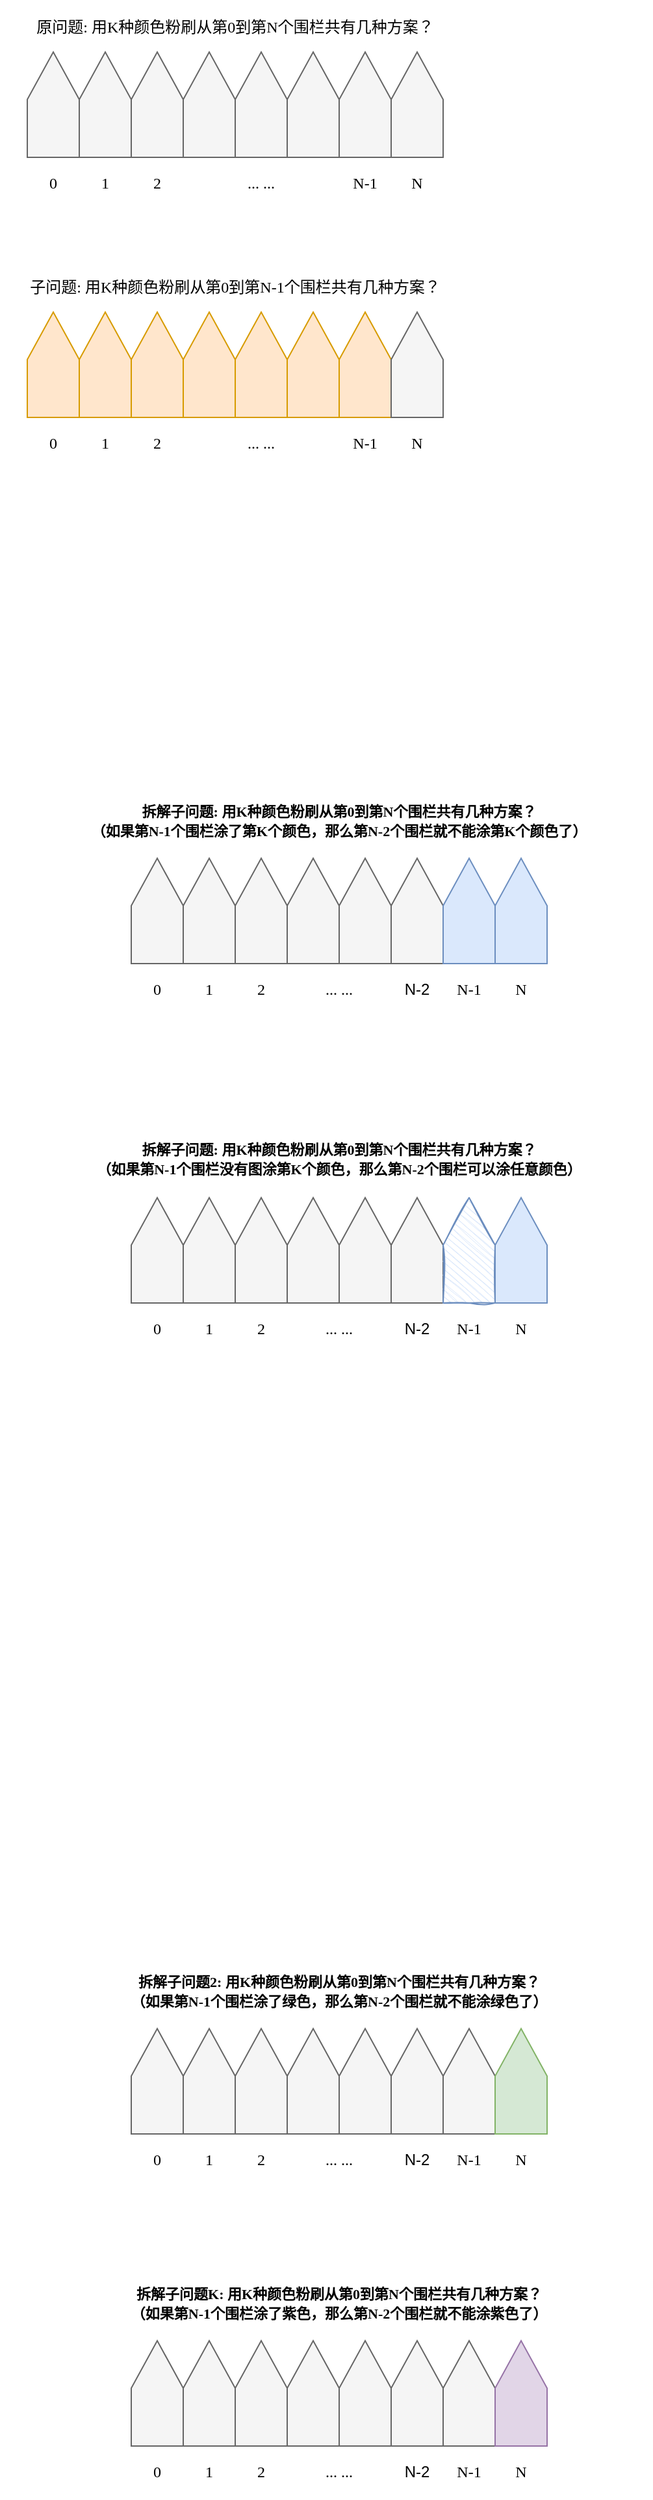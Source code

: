 <mxfile version="15.9.4" type="github">
  <diagram id="-Hms3Ord6JWQyXrHl9uA" name="第 1 页">
    <mxGraphModel dx="1422" dy="754" grid="1" gridSize="10" guides="1" tooltips="1" connect="1" arrows="1" fold="1" page="1" pageScale="1" pageWidth="827" pageHeight="1169" math="0" shadow="0">
      <root>
        <mxCell id="0" />
        <mxCell id="1" parent="0" />
        <mxCell id="T6BT2qmWyWIMpOayMgN0-7" value="" style="html=1;shadow=0;dashed=0;align=center;verticalAlign=middle;shape=mxgraph.arrows2.arrow;dy=0;dx=36.5;notch=0;direction=north;fillColor=#f5f5f5;strokeColor=#666666;fontColor=#333333;" parent="1" vertex="1">
          <mxGeometry x="200" y="279" width="40" height="81" as="geometry" />
        </mxCell>
        <mxCell id="T6BT2qmWyWIMpOayMgN0-8" value="" style="html=1;shadow=0;dashed=0;align=center;verticalAlign=middle;shape=mxgraph.arrows2.arrow;dy=0;dx=36.5;notch=0;direction=north;fillColor=#f5f5f5;strokeColor=#666666;fontColor=#333333;" parent="1" vertex="1">
          <mxGeometry x="240" y="279" width="40" height="81" as="geometry" />
        </mxCell>
        <mxCell id="T6BT2qmWyWIMpOayMgN0-9" value="" style="html=1;shadow=0;dashed=0;align=center;verticalAlign=middle;shape=mxgraph.arrows2.arrow;dy=0;dx=36.5;notch=0;direction=north;fillColor=#f5f5f5;strokeColor=#666666;fontColor=#333333;" parent="1" vertex="1">
          <mxGeometry x="280" y="279" width="40" height="81" as="geometry" />
        </mxCell>
        <mxCell id="T6BT2qmWyWIMpOayMgN0-10" value="" style="html=1;shadow=0;dashed=0;align=center;verticalAlign=middle;shape=mxgraph.arrows2.arrow;dy=0;dx=36.5;notch=0;direction=north;fillColor=#f5f5f5;strokeColor=#666666;fontColor=#333333;" parent="1" vertex="1">
          <mxGeometry x="320" y="279" width="40" height="81" as="geometry" />
        </mxCell>
        <mxCell id="T6BT2qmWyWIMpOayMgN0-11" value="" style="html=1;shadow=0;dashed=0;align=center;verticalAlign=middle;shape=mxgraph.arrows2.arrow;dy=0;dx=36.5;notch=0;direction=north;fillColor=#f5f5f5;strokeColor=#666666;fontColor=#333333;" parent="1" vertex="1">
          <mxGeometry x="360" y="279" width="40" height="81" as="geometry" />
        </mxCell>
        <mxCell id="T6BT2qmWyWIMpOayMgN0-12" value="" style="html=1;shadow=0;dashed=0;align=center;verticalAlign=middle;shape=mxgraph.arrows2.arrow;dy=0;dx=36.5;notch=0;direction=north;fillColor=#f5f5f5;strokeColor=#666666;fontColor=#333333;" parent="1" vertex="1">
          <mxGeometry x="400" y="279" width="40" height="81" as="geometry" />
        </mxCell>
        <mxCell id="T6BT2qmWyWIMpOayMgN0-13" value="" style="html=1;shadow=0;dashed=0;align=center;verticalAlign=middle;shape=mxgraph.arrows2.arrow;dy=0;dx=36.5;notch=0;direction=north;fillColor=#f5f5f5;strokeColor=#666666;fontColor=#333333;" parent="1" vertex="1">
          <mxGeometry x="440" y="279" width="40" height="81" as="geometry" />
        </mxCell>
        <mxCell id="T6BT2qmWyWIMpOayMgN0-14" value="&lt;font face=&quot;Comic Sans MS&quot;&gt;0&lt;/font&gt;" style="rounded=0;whiteSpace=wrap;html=1;opacity=0;" parent="1" vertex="1">
          <mxGeometry x="160" y="360" width="40" height="40" as="geometry" />
        </mxCell>
        <mxCell id="T6BT2qmWyWIMpOayMgN0-15" value="&lt;font face=&quot;Comic Sans MS&quot;&gt;1&lt;/font&gt;" style="rounded=0;whiteSpace=wrap;html=1;opacity=0;" parent="1" vertex="1">
          <mxGeometry x="200" y="360" width="40" height="40" as="geometry" />
        </mxCell>
        <mxCell id="T6BT2qmWyWIMpOayMgN0-16" value="&lt;font face=&quot;Comic Sans MS&quot;&gt;2&lt;/font&gt;" style="rounded=0;whiteSpace=wrap;html=1;opacity=0;" parent="1" vertex="1">
          <mxGeometry x="240" y="360" width="40" height="40" as="geometry" />
        </mxCell>
        <mxCell id="T6BT2qmWyWIMpOayMgN0-18" value="" style="rounded=0;whiteSpace=wrap;html=1;opacity=0;" parent="1" vertex="1">
          <mxGeometry x="280" y="360" width="40" height="40" as="geometry" />
        </mxCell>
        <mxCell id="T6BT2qmWyWIMpOayMgN0-19" value="&lt;font face=&quot;Comic Sans MS&quot;&gt;... ...&lt;/font&gt;" style="rounded=0;whiteSpace=wrap;html=1;opacity=0;" parent="1" vertex="1">
          <mxGeometry x="320" y="360" width="40" height="40" as="geometry" />
        </mxCell>
        <mxCell id="T6BT2qmWyWIMpOayMgN0-20" value="" style="rounded=0;whiteSpace=wrap;html=1;opacity=0;" parent="1" vertex="1">
          <mxGeometry x="360" y="360" width="40" height="40" as="geometry" />
        </mxCell>
        <mxCell id="T6BT2qmWyWIMpOayMgN0-21" value="&lt;font face=&quot;Comic Sans MS&quot;&gt;N-1&lt;/font&gt;" style="rounded=0;whiteSpace=wrap;html=1;opacity=0;" parent="1" vertex="1">
          <mxGeometry x="400" y="360" width="40" height="40" as="geometry" />
        </mxCell>
        <mxCell id="T6BT2qmWyWIMpOayMgN0-22" value="&lt;font face=&quot;Comic Sans MS&quot;&gt;N&lt;/font&gt;" style="rounded=0;whiteSpace=wrap;html=1;opacity=0;" parent="1" vertex="1">
          <mxGeometry x="440" y="360" width="40" height="40" as="geometry" />
        </mxCell>
        <mxCell id="T6BT2qmWyWIMpOayMgN0-24" value="" style="html=1;shadow=0;dashed=0;align=center;verticalAlign=middle;shape=mxgraph.arrows2.arrow;dy=0;dx=36.5;notch=0;direction=north;fillColor=#f5f5f5;strokeColor=#666666;fontColor=#333333;" parent="1" vertex="1">
          <mxGeometry x="160" y="279" width="40" height="81" as="geometry" />
        </mxCell>
        <mxCell id="T6BT2qmWyWIMpOayMgN0-25" value="原问题: 用K种颜色粉刷从第0到第N个围栏共有几种方案？" style="rounded=0;whiteSpace=wrap;html=1;fontFamily=Comic Sans MS;opacity=0;" parent="1" vertex="1">
          <mxGeometry x="160" y="240" width="320" height="39" as="geometry" />
        </mxCell>
        <mxCell id="T6BT2qmWyWIMpOayMgN0-26" value="" style="html=1;shadow=0;dashed=0;align=center;verticalAlign=middle;shape=mxgraph.arrows2.arrow;dy=0;dx=36.5;notch=0;direction=north;fillColor=#ffe6cc;strokeColor=#d79b00;" parent="1" vertex="1">
          <mxGeometry x="200" y="479" width="40" height="81" as="geometry" />
        </mxCell>
        <mxCell id="T6BT2qmWyWIMpOayMgN0-27" value="" style="html=1;shadow=0;dashed=0;align=center;verticalAlign=middle;shape=mxgraph.arrows2.arrow;dy=0;dx=36.5;notch=0;direction=north;fillColor=#ffe6cc;strokeColor=#d79b00;" parent="1" vertex="1">
          <mxGeometry x="240" y="479" width="40" height="81" as="geometry" />
        </mxCell>
        <mxCell id="T6BT2qmWyWIMpOayMgN0-28" value="" style="html=1;shadow=0;dashed=0;align=center;verticalAlign=middle;shape=mxgraph.arrows2.arrow;dy=0;dx=36.5;notch=0;direction=north;fillColor=#ffe6cc;strokeColor=#d79b00;" parent="1" vertex="1">
          <mxGeometry x="280" y="479" width="40" height="81" as="geometry" />
        </mxCell>
        <mxCell id="T6BT2qmWyWIMpOayMgN0-29" value="" style="html=1;shadow=0;dashed=0;align=center;verticalAlign=middle;shape=mxgraph.arrows2.arrow;dy=0;dx=36.5;notch=0;direction=north;fillColor=#ffe6cc;strokeColor=#d79b00;" parent="1" vertex="1">
          <mxGeometry x="320" y="479" width="40" height="81" as="geometry" />
        </mxCell>
        <mxCell id="T6BT2qmWyWIMpOayMgN0-30" value="" style="html=1;shadow=0;dashed=0;align=center;verticalAlign=middle;shape=mxgraph.arrows2.arrow;dy=0;dx=36.5;notch=0;direction=north;fillColor=#ffe6cc;strokeColor=#d79b00;" parent="1" vertex="1">
          <mxGeometry x="360" y="479" width="40" height="81" as="geometry" />
        </mxCell>
        <mxCell id="T6BT2qmWyWIMpOayMgN0-31" value="" style="html=1;shadow=0;dashed=0;align=center;verticalAlign=middle;shape=mxgraph.arrows2.arrow;dy=0;dx=36.5;notch=0;direction=north;fillColor=#ffe6cc;strokeColor=#d79b00;" parent="1" vertex="1">
          <mxGeometry x="400" y="479" width="40" height="81" as="geometry" />
        </mxCell>
        <mxCell id="T6BT2qmWyWIMpOayMgN0-32" value="" style="html=1;shadow=0;dashed=0;align=center;verticalAlign=middle;shape=mxgraph.arrows2.arrow;dy=0;dx=36.5;notch=0;direction=north;fillColor=#f5f5f5;strokeColor=#666666;fontColor=#333333;" parent="1" vertex="1">
          <mxGeometry x="440" y="479" width="40" height="81" as="geometry" />
        </mxCell>
        <mxCell id="T6BT2qmWyWIMpOayMgN0-33" value="&lt;font face=&quot;Comic Sans MS&quot;&gt;0&lt;/font&gt;" style="rounded=0;whiteSpace=wrap;html=1;opacity=0;" parent="1" vertex="1">
          <mxGeometry x="160" y="560" width="40" height="40" as="geometry" />
        </mxCell>
        <mxCell id="T6BT2qmWyWIMpOayMgN0-34" value="&lt;font face=&quot;Comic Sans MS&quot;&gt;1&lt;/font&gt;" style="rounded=0;whiteSpace=wrap;html=1;opacity=0;" parent="1" vertex="1">
          <mxGeometry x="200" y="560" width="40" height="40" as="geometry" />
        </mxCell>
        <mxCell id="T6BT2qmWyWIMpOayMgN0-35" value="&lt;font face=&quot;Comic Sans MS&quot;&gt;2&lt;/font&gt;" style="rounded=0;whiteSpace=wrap;html=1;opacity=0;" parent="1" vertex="1">
          <mxGeometry x="240" y="560" width="40" height="40" as="geometry" />
        </mxCell>
        <mxCell id="T6BT2qmWyWIMpOayMgN0-36" value="" style="rounded=0;whiteSpace=wrap;html=1;opacity=0;" parent="1" vertex="1">
          <mxGeometry x="280" y="560" width="40" height="40" as="geometry" />
        </mxCell>
        <mxCell id="T6BT2qmWyWIMpOayMgN0-37" value="&lt;font face=&quot;Comic Sans MS&quot;&gt;... ...&lt;/font&gt;" style="rounded=0;whiteSpace=wrap;html=1;opacity=0;" parent="1" vertex="1">
          <mxGeometry x="320" y="560" width="40" height="40" as="geometry" />
        </mxCell>
        <mxCell id="T6BT2qmWyWIMpOayMgN0-38" value="" style="rounded=0;whiteSpace=wrap;html=1;opacity=0;" parent="1" vertex="1">
          <mxGeometry x="360" y="560" width="40" height="40" as="geometry" />
        </mxCell>
        <mxCell id="T6BT2qmWyWIMpOayMgN0-39" value="&lt;font face=&quot;Comic Sans MS&quot;&gt;N-1&lt;/font&gt;" style="rounded=0;whiteSpace=wrap;html=1;opacity=0;" parent="1" vertex="1">
          <mxGeometry x="400" y="560" width="40" height="40" as="geometry" />
        </mxCell>
        <mxCell id="T6BT2qmWyWIMpOayMgN0-40" value="&lt;font face=&quot;Comic Sans MS&quot;&gt;N&lt;/font&gt;" style="rounded=0;whiteSpace=wrap;html=1;opacity=0;" parent="1" vertex="1">
          <mxGeometry x="440" y="560" width="40" height="40" as="geometry" />
        </mxCell>
        <mxCell id="T6BT2qmWyWIMpOayMgN0-41" value="" style="html=1;shadow=0;dashed=0;align=center;verticalAlign=middle;shape=mxgraph.arrows2.arrow;dy=0;dx=36.5;notch=0;direction=north;fillColor=#ffe6cc;strokeColor=#d79b00;" parent="1" vertex="1">
          <mxGeometry x="160" y="479" width="40" height="81" as="geometry" />
        </mxCell>
        <mxCell id="T6BT2qmWyWIMpOayMgN0-42" value="子问题: 用K种颜色粉刷从第0到第N-1个围栏共有几种方案？" style="rounded=0;whiteSpace=wrap;html=1;fontFamily=Comic Sans MS;opacity=0;" parent="1" vertex="1">
          <mxGeometry x="140" y="440" width="360" height="40" as="geometry" />
        </mxCell>
        <mxCell id="T6BT2qmWyWIMpOayMgN0-43" value="" style="html=1;shadow=0;dashed=0;align=center;verticalAlign=middle;shape=mxgraph.arrows2.arrow;dy=0;dx=36.5;notch=0;direction=north;fillColor=#f5f5f5;strokeColor=#666666;fontColor=#333333;" parent="1" vertex="1">
          <mxGeometry x="280" y="899" width="40" height="81" as="geometry" />
        </mxCell>
        <mxCell id="T6BT2qmWyWIMpOayMgN0-44" value="" style="html=1;shadow=0;dashed=0;align=center;verticalAlign=middle;shape=mxgraph.arrows2.arrow;dy=0;dx=36.5;notch=0;direction=north;fillColor=#f5f5f5;strokeColor=#666666;fontColor=#333333;" parent="1" vertex="1">
          <mxGeometry x="320" y="899" width="40" height="81" as="geometry" />
        </mxCell>
        <mxCell id="T6BT2qmWyWIMpOayMgN0-60" style="rounded=0;orthogonalLoop=1;jettySize=auto;html=1;exitX=0;exitY=0;exitDx=44.5;exitDy=0;exitPerimeter=0;entryX=1;entryY=0;entryDx=0;entryDy=0;fontFamily=Comic Sans MS;endArrow=none;endFill=0;" parent="1" source="T6BT2qmWyWIMpOayMgN0-45" target="T6BT2qmWyWIMpOayMgN0-52" edge="1">
          <mxGeometry relative="1" as="geometry" />
        </mxCell>
        <mxCell id="T6BT2qmWyWIMpOayMgN0-45" value="" style="html=1;shadow=0;dashed=0;align=center;verticalAlign=middle;shape=mxgraph.arrows2.arrow;dy=0;dx=36.5;notch=0;direction=north;fillColor=#f5f5f5;strokeColor=#666666;fontColor=#333333;" parent="1" vertex="1">
          <mxGeometry x="360" y="899" width="40" height="81" as="geometry" />
        </mxCell>
        <mxCell id="T6BT2qmWyWIMpOayMgN0-46" value="" style="html=1;shadow=0;dashed=0;align=center;verticalAlign=middle;shape=mxgraph.arrows2.arrow;dy=0;dx=36.5;notch=0;direction=north;fillColor=#f5f5f5;strokeColor=#666666;fontColor=#333333;" parent="1" vertex="1">
          <mxGeometry x="400" y="899" width="40" height="81" as="geometry" />
        </mxCell>
        <mxCell id="T6BT2qmWyWIMpOayMgN0-47" value="" style="html=1;shadow=0;dashed=0;align=center;verticalAlign=middle;shape=mxgraph.arrows2.arrow;dy=0;dx=36.5;notch=0;direction=north;fillColor=#f5f5f5;strokeColor=#666666;fontColor=#333333;sketch=0;" parent="1" vertex="1">
          <mxGeometry x="440" y="899" width="40" height="81" as="geometry" />
        </mxCell>
        <mxCell id="T6BT2qmWyWIMpOayMgN0-48" value="" style="html=1;shadow=0;dashed=0;align=center;verticalAlign=middle;shape=mxgraph.arrows2.arrow;dy=0;dx=36.5;notch=0;direction=north;fillColor=#dae8fc;strokeColor=#6c8ebf;" parent="1" vertex="1">
          <mxGeometry x="480" y="899" width="40" height="81" as="geometry" />
        </mxCell>
        <mxCell id="T6BT2qmWyWIMpOayMgN0-49" value="" style="html=1;shadow=0;dashed=0;align=center;verticalAlign=middle;shape=mxgraph.arrows2.arrow;dy=0;dx=36.5;notch=0;direction=north;fillColor=#dae8fc;strokeColor=#6c8ebf;" parent="1" vertex="1">
          <mxGeometry x="520" y="899" width="40" height="81" as="geometry" />
        </mxCell>
        <mxCell id="T6BT2qmWyWIMpOayMgN0-50" value="&lt;font face=&quot;Comic Sans MS&quot;&gt;0&lt;/font&gt;" style="rounded=0;whiteSpace=wrap;html=1;opacity=0;" parent="1" vertex="1">
          <mxGeometry x="240" y="980" width="40" height="40" as="geometry" />
        </mxCell>
        <mxCell id="T6BT2qmWyWIMpOayMgN0-51" value="&lt;font face=&quot;Comic Sans MS&quot;&gt;1&lt;/font&gt;" style="rounded=0;whiteSpace=wrap;html=1;opacity=0;" parent="1" vertex="1">
          <mxGeometry x="280" y="980" width="40" height="40" as="geometry" />
        </mxCell>
        <mxCell id="T6BT2qmWyWIMpOayMgN0-52" value="&lt;font face=&quot;Comic Sans MS&quot;&gt;2&lt;/font&gt;" style="rounded=0;whiteSpace=wrap;html=1;opacity=0;" parent="1" vertex="1">
          <mxGeometry x="320" y="980" width="40" height="40" as="geometry" />
        </mxCell>
        <mxCell id="T6BT2qmWyWIMpOayMgN0-54" value="&lt;font face=&quot;Comic Sans MS&quot;&gt;... ...&lt;/font&gt;" style="rounded=0;whiteSpace=wrap;html=1;opacity=0;" parent="1" vertex="1">
          <mxGeometry x="360" y="980" width="80" height="40" as="geometry" />
        </mxCell>
        <mxCell id="T6BT2qmWyWIMpOayMgN0-55" value="N-2" style="rounded=0;whiteSpace=wrap;html=1;opacity=0;" parent="1" vertex="1">
          <mxGeometry x="440" y="980" width="40" height="40" as="geometry" />
        </mxCell>
        <mxCell id="T6BT2qmWyWIMpOayMgN0-56" value="&lt;font face=&quot;Comic Sans MS&quot;&gt;N-1&lt;/font&gt;" style="rounded=0;whiteSpace=wrap;html=1;opacity=0;" parent="1" vertex="1">
          <mxGeometry x="480" y="980" width="40" height="40" as="geometry" />
        </mxCell>
        <mxCell id="T6BT2qmWyWIMpOayMgN0-57" value="&lt;font face=&quot;Comic Sans MS&quot;&gt;N&lt;/font&gt;" style="rounded=0;whiteSpace=wrap;html=1;opacity=0;" parent="1" vertex="1">
          <mxGeometry x="520" y="980" width="40" height="40" as="geometry" />
        </mxCell>
        <mxCell id="T6BT2qmWyWIMpOayMgN0-58" value="" style="html=1;shadow=0;dashed=0;align=center;verticalAlign=middle;shape=mxgraph.arrows2.arrow;dy=0;dx=36.5;notch=0;direction=north;fillColor=#f5f5f5;strokeColor=#666666;fontColor=#333333;" parent="1" vertex="1">
          <mxGeometry x="240" y="899" width="40" height="81" as="geometry" />
        </mxCell>
        <mxCell id="T6BT2qmWyWIMpOayMgN0-59" value="&lt;font style=&quot;font-size: 11px&quot;&gt;&lt;b&gt;拆解子问题: 用K种颜色粉刷从第0到第N个围栏共有几种方案？&lt;br style=&quot;font-size: 11px&quot;&gt;（如果第N-1个围栏涂了第K个颜色，那么第N-2个围栏就不能涂第K个颜色了）&lt;/b&gt;&lt;b&gt;&lt;br&gt;&lt;/b&gt;&lt;/font&gt;" style="rounded=0;whiteSpace=wrap;html=1;fontFamily=Comic Sans MS;opacity=0;" parent="1" vertex="1">
          <mxGeometry x="160" y="840" width="480" height="60" as="geometry" />
        </mxCell>
        <mxCell id="T6BT2qmWyWIMpOayMgN0-61" value="" style="html=1;shadow=0;dashed=0;align=center;verticalAlign=middle;shape=mxgraph.arrows2.arrow;dy=0;dx=36.5;notch=0;direction=north;fillColor=#f5f5f5;strokeColor=#666666;fontColor=#333333;" parent="1" vertex="1">
          <mxGeometry x="280" y="1799" width="40" height="81" as="geometry" />
        </mxCell>
        <mxCell id="T6BT2qmWyWIMpOayMgN0-62" value="" style="html=1;shadow=0;dashed=0;align=center;verticalAlign=middle;shape=mxgraph.arrows2.arrow;dy=0;dx=36.5;notch=0;direction=north;fillColor=#f5f5f5;strokeColor=#666666;fontColor=#333333;" parent="1" vertex="1">
          <mxGeometry x="320" y="1799" width="40" height="81" as="geometry" />
        </mxCell>
        <mxCell id="T6BT2qmWyWIMpOayMgN0-63" style="rounded=0;orthogonalLoop=1;jettySize=auto;html=1;exitX=0;exitY=0;exitDx=44.5;exitDy=0;exitPerimeter=0;entryX=1;entryY=0;entryDx=0;entryDy=0;fontFamily=Comic Sans MS;endArrow=none;endFill=0;" parent="1" source="T6BT2qmWyWIMpOayMgN0-64" target="T6BT2qmWyWIMpOayMgN0-71" edge="1">
          <mxGeometry relative="1" as="geometry" />
        </mxCell>
        <mxCell id="T6BT2qmWyWIMpOayMgN0-64" value="" style="html=1;shadow=0;dashed=0;align=center;verticalAlign=middle;shape=mxgraph.arrows2.arrow;dy=0;dx=36.5;notch=0;direction=north;fillColor=#f5f5f5;strokeColor=#666666;fontColor=#333333;" parent="1" vertex="1">
          <mxGeometry x="360" y="1799" width="40" height="81" as="geometry" />
        </mxCell>
        <mxCell id="T6BT2qmWyWIMpOayMgN0-65" value="" style="html=1;shadow=0;dashed=0;align=center;verticalAlign=middle;shape=mxgraph.arrows2.arrow;dy=0;dx=36.5;notch=0;direction=north;fillColor=#f5f5f5;strokeColor=#666666;fontColor=#333333;" parent="1" vertex="1">
          <mxGeometry x="400" y="1799" width="40" height="81" as="geometry" />
        </mxCell>
        <mxCell id="T6BT2qmWyWIMpOayMgN0-66" value="" style="html=1;shadow=0;dashed=0;align=center;verticalAlign=middle;shape=mxgraph.arrows2.arrow;dy=0;dx=36.5;notch=0;direction=north;fillColor=#f5f5f5;strokeColor=#666666;fontColor=#333333;" parent="1" vertex="1">
          <mxGeometry x="440" y="1799" width="40" height="81" as="geometry" />
        </mxCell>
        <mxCell id="T6BT2qmWyWIMpOayMgN0-67" value="" style="html=1;shadow=0;dashed=0;align=center;verticalAlign=middle;shape=mxgraph.arrows2.arrow;dy=0;dx=36.5;notch=0;direction=north;fillColor=#f5f5f5;strokeColor=#666666;fontColor=#333333;" parent="1" vertex="1">
          <mxGeometry x="480" y="1799" width="40" height="81" as="geometry" />
        </mxCell>
        <mxCell id="T6BT2qmWyWIMpOayMgN0-68" value="" style="html=1;shadow=0;dashed=0;align=center;verticalAlign=middle;shape=mxgraph.arrows2.arrow;dy=0;dx=36.5;notch=0;direction=north;fillColor=#d5e8d4;strokeColor=#82b366;" parent="1" vertex="1">
          <mxGeometry x="520" y="1799" width="40" height="81" as="geometry" />
        </mxCell>
        <mxCell id="T6BT2qmWyWIMpOayMgN0-69" value="&lt;font face=&quot;Comic Sans MS&quot;&gt;0&lt;/font&gt;" style="rounded=0;whiteSpace=wrap;html=1;opacity=0;" parent="1" vertex="1">
          <mxGeometry x="240" y="1880" width="40" height="40" as="geometry" />
        </mxCell>
        <mxCell id="T6BT2qmWyWIMpOayMgN0-70" value="&lt;font face=&quot;Comic Sans MS&quot;&gt;1&lt;/font&gt;" style="rounded=0;whiteSpace=wrap;html=1;opacity=0;" parent="1" vertex="1">
          <mxGeometry x="280" y="1880" width="40" height="40" as="geometry" />
        </mxCell>
        <mxCell id="T6BT2qmWyWIMpOayMgN0-71" value="&lt;font face=&quot;Comic Sans MS&quot;&gt;2&lt;/font&gt;" style="rounded=0;whiteSpace=wrap;html=1;opacity=0;" parent="1" vertex="1">
          <mxGeometry x="320" y="1880" width="40" height="40" as="geometry" />
        </mxCell>
        <mxCell id="T6BT2qmWyWIMpOayMgN0-72" value="&lt;font face=&quot;Comic Sans MS&quot;&gt;... ...&lt;/font&gt;" style="rounded=0;whiteSpace=wrap;html=1;opacity=0;" parent="1" vertex="1">
          <mxGeometry x="360" y="1880" width="80" height="40" as="geometry" />
        </mxCell>
        <mxCell id="T6BT2qmWyWIMpOayMgN0-73" value="N-2" style="rounded=0;whiteSpace=wrap;html=1;opacity=0;" parent="1" vertex="1">
          <mxGeometry x="440" y="1880" width="40" height="40" as="geometry" />
        </mxCell>
        <mxCell id="T6BT2qmWyWIMpOayMgN0-74" value="&lt;font face=&quot;Comic Sans MS&quot;&gt;N-1&lt;/font&gt;" style="rounded=0;whiteSpace=wrap;html=1;opacity=0;" parent="1" vertex="1">
          <mxGeometry x="480" y="1880" width="40" height="40" as="geometry" />
        </mxCell>
        <mxCell id="T6BT2qmWyWIMpOayMgN0-75" value="&lt;font face=&quot;Comic Sans MS&quot;&gt;N&lt;/font&gt;" style="rounded=0;whiteSpace=wrap;html=1;opacity=0;" parent="1" vertex="1">
          <mxGeometry x="520" y="1880" width="40" height="40" as="geometry" />
        </mxCell>
        <mxCell id="T6BT2qmWyWIMpOayMgN0-76" value="" style="html=1;shadow=0;dashed=0;align=center;verticalAlign=middle;shape=mxgraph.arrows2.arrow;dy=0;dx=36.5;notch=0;direction=north;fillColor=#f5f5f5;strokeColor=#666666;fontColor=#333333;" parent="1" vertex="1">
          <mxGeometry x="240" y="1799" width="40" height="81" as="geometry" />
        </mxCell>
        <mxCell id="T6BT2qmWyWIMpOayMgN0-77" value="&lt;font style=&quot;font-size: 11px&quot;&gt;&lt;b&gt;拆解子问题2: 用K种颜色粉刷从第0到第N个围栏共有几种方案？&lt;br style=&quot;font-size: 11px&quot;&gt;（&lt;/b&gt;&lt;b&gt;如果第N-1个围栏涂了绿色，那么第N-2个围栏就不能涂绿色了&lt;/b&gt;&lt;b&gt;）&lt;/b&gt;&lt;/font&gt;" style="rounded=0;whiteSpace=wrap;html=1;fontFamily=Comic Sans MS;opacity=0;" parent="1" vertex="1">
          <mxGeometry x="160" y="1740" width="480" height="60" as="geometry" />
        </mxCell>
        <mxCell id="T6BT2qmWyWIMpOayMgN0-79" value="" style="html=1;shadow=0;dashed=0;align=center;verticalAlign=middle;shape=mxgraph.arrows2.arrow;dy=0;dx=36.5;notch=0;direction=north;fillColor=#f5f5f5;strokeColor=#666666;fontColor=#333333;" parent="1" vertex="1">
          <mxGeometry x="280" y="2039" width="40" height="81" as="geometry" />
        </mxCell>
        <mxCell id="T6BT2qmWyWIMpOayMgN0-80" value="" style="html=1;shadow=0;dashed=0;align=center;verticalAlign=middle;shape=mxgraph.arrows2.arrow;dy=0;dx=36.5;notch=0;direction=north;fillColor=#f5f5f5;strokeColor=#666666;fontColor=#333333;" parent="1" vertex="1">
          <mxGeometry x="320" y="2039" width="40" height="81" as="geometry" />
        </mxCell>
        <mxCell id="T6BT2qmWyWIMpOayMgN0-81" style="rounded=0;orthogonalLoop=1;jettySize=auto;html=1;exitX=0;exitY=0;exitDx=44.5;exitDy=0;exitPerimeter=0;entryX=1;entryY=0;entryDx=0;entryDy=0;fontFamily=Comic Sans MS;endArrow=none;endFill=0;" parent="1" source="T6BT2qmWyWIMpOayMgN0-82" target="T6BT2qmWyWIMpOayMgN0-89" edge="1">
          <mxGeometry relative="1" as="geometry" />
        </mxCell>
        <mxCell id="T6BT2qmWyWIMpOayMgN0-82" value="" style="html=1;shadow=0;dashed=0;align=center;verticalAlign=middle;shape=mxgraph.arrows2.arrow;dy=0;dx=36.5;notch=0;direction=north;fillColor=#f5f5f5;strokeColor=#666666;fontColor=#333333;" parent="1" vertex="1">
          <mxGeometry x="360" y="2039" width="40" height="81" as="geometry" />
        </mxCell>
        <mxCell id="T6BT2qmWyWIMpOayMgN0-83" value="" style="html=1;shadow=0;dashed=0;align=center;verticalAlign=middle;shape=mxgraph.arrows2.arrow;dy=0;dx=36.5;notch=0;direction=north;fillColor=#f5f5f5;strokeColor=#666666;fontColor=#333333;" parent="1" vertex="1">
          <mxGeometry x="400" y="2039" width="40" height="81" as="geometry" />
        </mxCell>
        <mxCell id="T6BT2qmWyWIMpOayMgN0-84" value="" style="html=1;shadow=0;dashed=0;align=center;verticalAlign=middle;shape=mxgraph.arrows2.arrow;dy=0;dx=36.5;notch=0;direction=north;fillColor=#f5f5f5;strokeColor=#666666;fontColor=#333333;" parent="1" vertex="1">
          <mxGeometry x="440" y="2039" width="40" height="81" as="geometry" />
        </mxCell>
        <mxCell id="T6BT2qmWyWIMpOayMgN0-85" value="" style="html=1;shadow=0;dashed=0;align=center;verticalAlign=middle;shape=mxgraph.arrows2.arrow;dy=0;dx=36.5;notch=0;direction=north;fillColor=#f5f5f5;strokeColor=#666666;fontColor=#333333;" parent="1" vertex="1">
          <mxGeometry x="480" y="2039" width="40" height="81" as="geometry" />
        </mxCell>
        <mxCell id="T6BT2qmWyWIMpOayMgN0-86" value="" style="html=1;shadow=0;dashed=0;align=center;verticalAlign=middle;shape=mxgraph.arrows2.arrow;dy=0;dx=36.5;notch=0;direction=north;fillColor=#e1d5e7;strokeColor=#9673a6;" parent="1" vertex="1">
          <mxGeometry x="520" y="2039" width="40" height="81" as="geometry" />
        </mxCell>
        <mxCell id="T6BT2qmWyWIMpOayMgN0-87" value="&lt;font face=&quot;Comic Sans MS&quot;&gt;0&lt;/font&gt;" style="rounded=0;whiteSpace=wrap;html=1;opacity=0;" parent="1" vertex="1">
          <mxGeometry x="240" y="2120" width="40" height="40" as="geometry" />
        </mxCell>
        <mxCell id="T6BT2qmWyWIMpOayMgN0-88" value="&lt;font face=&quot;Comic Sans MS&quot;&gt;1&lt;/font&gt;" style="rounded=0;whiteSpace=wrap;html=1;opacity=0;" parent="1" vertex="1">
          <mxGeometry x="280" y="2120" width="40" height="40" as="geometry" />
        </mxCell>
        <mxCell id="T6BT2qmWyWIMpOayMgN0-89" value="&lt;font face=&quot;Comic Sans MS&quot;&gt;2&lt;/font&gt;" style="rounded=0;whiteSpace=wrap;html=1;opacity=0;" parent="1" vertex="1">
          <mxGeometry x="320" y="2120" width="40" height="40" as="geometry" />
        </mxCell>
        <mxCell id="T6BT2qmWyWIMpOayMgN0-90" value="&lt;font face=&quot;Comic Sans MS&quot;&gt;... ...&lt;/font&gt;" style="rounded=0;whiteSpace=wrap;html=1;opacity=0;" parent="1" vertex="1">
          <mxGeometry x="360" y="2120" width="80" height="40" as="geometry" />
        </mxCell>
        <mxCell id="T6BT2qmWyWIMpOayMgN0-91" value="N-2" style="rounded=0;whiteSpace=wrap;html=1;opacity=0;" parent="1" vertex="1">
          <mxGeometry x="440" y="2120" width="40" height="40" as="geometry" />
        </mxCell>
        <mxCell id="T6BT2qmWyWIMpOayMgN0-92" value="&lt;font face=&quot;Comic Sans MS&quot;&gt;N-1&lt;/font&gt;" style="rounded=0;whiteSpace=wrap;html=1;opacity=0;" parent="1" vertex="1">
          <mxGeometry x="480" y="2120" width="40" height="40" as="geometry" />
        </mxCell>
        <mxCell id="T6BT2qmWyWIMpOayMgN0-93" value="&lt;font face=&quot;Comic Sans MS&quot;&gt;N&lt;/font&gt;" style="rounded=0;whiteSpace=wrap;html=1;opacity=0;" parent="1" vertex="1">
          <mxGeometry x="520" y="2120" width="40" height="40" as="geometry" />
        </mxCell>
        <mxCell id="T6BT2qmWyWIMpOayMgN0-94" value="" style="html=1;shadow=0;dashed=0;align=center;verticalAlign=middle;shape=mxgraph.arrows2.arrow;dy=0;dx=36.5;notch=0;direction=north;fillColor=#f5f5f5;strokeColor=#666666;fontColor=#333333;" parent="1" vertex="1">
          <mxGeometry x="240" y="2039" width="40" height="81" as="geometry" />
        </mxCell>
        <mxCell id="T6BT2qmWyWIMpOayMgN0-95" value="&lt;font style=&quot;font-size: 11px&quot;&gt;&lt;b&gt;拆解子问题K: 用K种颜色粉刷从第0到第N个围栏共有几种方案？&lt;br style=&quot;font-size: 11px&quot;&gt;（&lt;/b&gt;&lt;b&gt;如果第N-1个围栏涂了紫色，那么第N-2个围栏就不能涂紫色了&lt;/b&gt;&lt;b&gt;）&lt;/b&gt;&lt;/font&gt;" style="rounded=0;whiteSpace=wrap;html=1;fontFamily=Comic Sans MS;opacity=0;" parent="1" vertex="1">
          <mxGeometry x="160" y="1980" width="480" height="60" as="geometry" />
        </mxCell>
        <mxCell id="WwRaTYLNzvo4zbLza-pk-2" value="" style="html=1;shadow=0;dashed=0;align=center;verticalAlign=middle;shape=mxgraph.arrows2.arrow;dy=0;dx=36.5;notch=0;direction=north;fillColor=#f5f5f5;strokeColor=#666666;fontColor=#333333;" vertex="1" parent="1">
          <mxGeometry x="280" y="1160" width="40" height="81" as="geometry" />
        </mxCell>
        <mxCell id="WwRaTYLNzvo4zbLza-pk-3" value="" style="html=1;shadow=0;dashed=0;align=center;verticalAlign=middle;shape=mxgraph.arrows2.arrow;dy=0;dx=36.5;notch=0;direction=north;fillColor=#f5f5f5;strokeColor=#666666;fontColor=#333333;" vertex="1" parent="1">
          <mxGeometry x="320" y="1160" width="40" height="81" as="geometry" />
        </mxCell>
        <mxCell id="WwRaTYLNzvo4zbLza-pk-4" style="rounded=0;orthogonalLoop=1;jettySize=auto;html=1;exitX=0;exitY=0;exitDx=44.5;exitDy=0;exitPerimeter=0;entryX=1;entryY=0;entryDx=0;entryDy=0;fontFamily=Comic Sans MS;endArrow=none;endFill=0;" edge="1" parent="1" source="WwRaTYLNzvo4zbLza-pk-5" target="WwRaTYLNzvo4zbLza-pk-12">
          <mxGeometry relative="1" as="geometry" />
        </mxCell>
        <mxCell id="WwRaTYLNzvo4zbLza-pk-5" value="" style="html=1;shadow=0;dashed=0;align=center;verticalAlign=middle;shape=mxgraph.arrows2.arrow;dy=0;dx=36.5;notch=0;direction=north;fillColor=#f5f5f5;strokeColor=#666666;fontColor=#333333;" vertex="1" parent="1">
          <mxGeometry x="360" y="1160" width="40" height="81" as="geometry" />
        </mxCell>
        <mxCell id="WwRaTYLNzvo4zbLza-pk-6" value="" style="html=1;shadow=0;dashed=0;align=center;verticalAlign=middle;shape=mxgraph.arrows2.arrow;dy=0;dx=36.5;notch=0;direction=north;fillColor=#f5f5f5;strokeColor=#666666;fontColor=#333333;" vertex="1" parent="1">
          <mxGeometry x="400" y="1160" width="40" height="81" as="geometry" />
        </mxCell>
        <mxCell id="WwRaTYLNzvo4zbLza-pk-7" value="" style="html=1;shadow=0;dashed=0;align=center;verticalAlign=middle;shape=mxgraph.arrows2.arrow;dy=0;dx=36.5;notch=0;direction=north;fillColor=#f5f5f5;strokeColor=#666666;fontColor=#333333;sketch=0;" vertex="1" parent="1">
          <mxGeometry x="440" y="1160" width="40" height="81" as="geometry" />
        </mxCell>
        <mxCell id="WwRaTYLNzvo4zbLza-pk-8" value="" style="html=1;shadow=0;dashed=0;align=center;verticalAlign=middle;shape=mxgraph.arrows2.arrow;dy=0;dx=36.5;notch=0;direction=north;sketch=1;fillColor=#dae8fc;strokeColor=#6c8ebf;" vertex="1" parent="1">
          <mxGeometry x="480" y="1160" width="40" height="81" as="geometry" />
        </mxCell>
        <mxCell id="WwRaTYLNzvo4zbLza-pk-9" value="" style="html=1;shadow=0;dashed=0;align=center;verticalAlign=middle;shape=mxgraph.arrows2.arrow;dy=0;dx=36.5;notch=0;direction=north;fillColor=#dae8fc;strokeColor=#6c8ebf;" vertex="1" parent="1">
          <mxGeometry x="520" y="1160" width="40" height="81" as="geometry" />
        </mxCell>
        <mxCell id="WwRaTYLNzvo4zbLza-pk-10" value="&lt;font face=&quot;Comic Sans MS&quot;&gt;0&lt;/font&gt;" style="rounded=0;whiteSpace=wrap;html=1;opacity=0;" vertex="1" parent="1">
          <mxGeometry x="240" y="1241" width="40" height="40" as="geometry" />
        </mxCell>
        <mxCell id="WwRaTYLNzvo4zbLza-pk-11" value="&lt;font face=&quot;Comic Sans MS&quot;&gt;1&lt;/font&gt;" style="rounded=0;whiteSpace=wrap;html=1;opacity=0;" vertex="1" parent="1">
          <mxGeometry x="280" y="1241" width="40" height="40" as="geometry" />
        </mxCell>
        <mxCell id="WwRaTYLNzvo4zbLza-pk-12" value="&lt;font face=&quot;Comic Sans MS&quot;&gt;2&lt;/font&gt;" style="rounded=0;whiteSpace=wrap;html=1;opacity=0;" vertex="1" parent="1">
          <mxGeometry x="320" y="1241" width="40" height="40" as="geometry" />
        </mxCell>
        <mxCell id="WwRaTYLNzvo4zbLza-pk-13" value="&lt;font face=&quot;Comic Sans MS&quot;&gt;... ...&lt;/font&gt;" style="rounded=0;whiteSpace=wrap;html=1;opacity=0;" vertex="1" parent="1">
          <mxGeometry x="360" y="1241" width="80" height="40" as="geometry" />
        </mxCell>
        <mxCell id="WwRaTYLNzvo4zbLza-pk-14" value="N-2" style="rounded=0;whiteSpace=wrap;html=1;opacity=0;" vertex="1" parent="1">
          <mxGeometry x="440" y="1241" width="40" height="40" as="geometry" />
        </mxCell>
        <mxCell id="WwRaTYLNzvo4zbLza-pk-15" value="&lt;font face=&quot;Comic Sans MS&quot;&gt;N-1&lt;/font&gt;" style="rounded=0;whiteSpace=wrap;html=1;opacity=0;" vertex="1" parent="1">
          <mxGeometry x="480" y="1241" width="40" height="40" as="geometry" />
        </mxCell>
        <mxCell id="WwRaTYLNzvo4zbLza-pk-16" value="&lt;font face=&quot;Comic Sans MS&quot;&gt;N&lt;/font&gt;" style="rounded=0;whiteSpace=wrap;html=1;opacity=0;" vertex="1" parent="1">
          <mxGeometry x="520" y="1241" width="40" height="40" as="geometry" />
        </mxCell>
        <mxCell id="WwRaTYLNzvo4zbLza-pk-17" value="" style="html=1;shadow=0;dashed=0;align=center;verticalAlign=middle;shape=mxgraph.arrows2.arrow;dy=0;dx=36.5;notch=0;direction=north;fillColor=#f5f5f5;strokeColor=#666666;fontColor=#333333;" vertex="1" parent="1">
          <mxGeometry x="240" y="1160" width="40" height="81" as="geometry" />
        </mxCell>
        <mxCell id="WwRaTYLNzvo4zbLza-pk-18" value="&lt;font style=&quot;font-size: 11px&quot;&gt;&lt;b&gt;拆解子问题: 用K种颜色粉刷从第0到第N个围栏共有几种方案？&lt;br style=&quot;font-size: 11px&quot;&gt;&lt;/b&gt;&lt;b&gt;（如果第N-1个围栏没有图涂第K个颜色，那么第N-2个围栏可以涂任意颜色）&lt;/b&gt;&lt;b&gt;&lt;br&gt;&lt;/b&gt;&lt;/font&gt;" style="rounded=0;whiteSpace=wrap;html=1;fontFamily=Comic Sans MS;opacity=0;" vertex="1" parent="1">
          <mxGeometry x="160" y="1100" width="480" height="60" as="geometry" />
        </mxCell>
      </root>
    </mxGraphModel>
  </diagram>
</mxfile>
